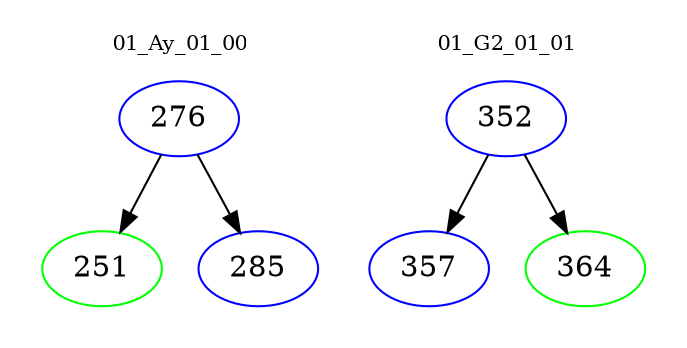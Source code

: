 digraph{
subgraph cluster_0 {
color = white
label = "01_Ay_01_00";
fontsize=10;
T0_276 [label="276", color="blue"]
T0_276 -> T0_251 [color="black"]
T0_251 [label="251", color="green"]
T0_276 -> T0_285 [color="black"]
T0_285 [label="285", color="blue"]
}
subgraph cluster_1 {
color = white
label = "01_G2_01_01";
fontsize=10;
T1_352 [label="352", color="blue"]
T1_352 -> T1_357 [color="black"]
T1_357 [label="357", color="blue"]
T1_352 -> T1_364 [color="black"]
T1_364 [label="364", color="green"]
}
}
